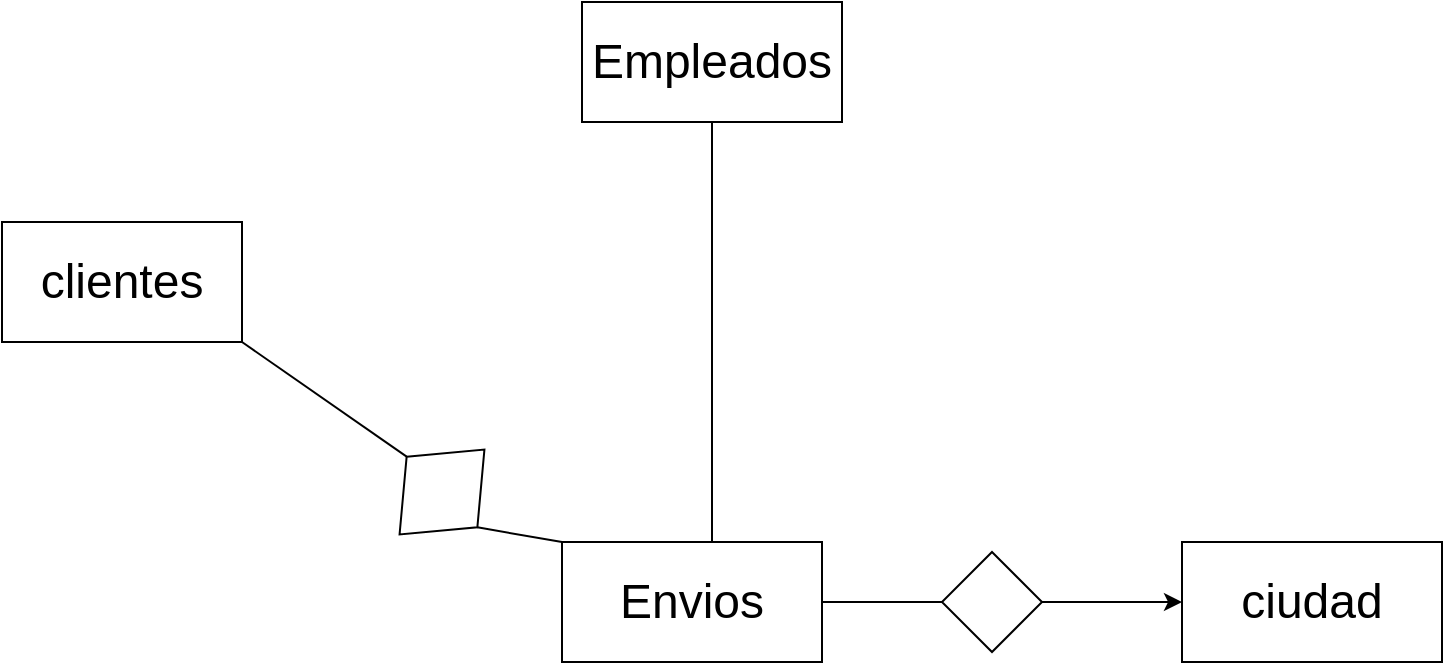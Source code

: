 <mxfile>
    <diagram id="PpOpDed-Cj3VtkSKyzxm" name="Página-1">
        <mxGraphModel dx="866" dy="707" grid="1" gridSize="10" guides="1" tooltips="1" connect="1" arrows="1" fold="1" page="1" pageScale="1" pageWidth="827" pageHeight="1169" math="0" shadow="0">
            <root>
                <mxCell id="0"/>
                <mxCell id="1" parent="0"/>
                <mxCell id="2" value="&lt;font style=&quot;font-size: 24px&quot;&gt;clientes&lt;/font&gt;" style="rounded=0;whiteSpace=wrap;html=1;" vertex="1" parent="1">
                    <mxGeometry x="30" y="330" width="120" height="60" as="geometry"/>
                </mxCell>
                <mxCell id="3" value="&lt;span style=&quot;font-size: 24px&quot;&gt;Empleados&lt;/span&gt;" style="rounded=0;whiteSpace=wrap;html=1;" vertex="1" parent="1">
                    <mxGeometry x="320" y="220" width="130" height="60" as="geometry"/>
                </mxCell>
                <mxCell id="7" style="edgeStyle=none;html=1;exitX=1;exitY=0.5;exitDx=0;exitDy=0;fontSize=24;startArrow=none;entryX=0;entryY=0.5;entryDx=0;entryDy=0;" edge="1" parent="1" source="12" target="8">
                    <mxGeometry relative="1" as="geometry">
                        <mxPoint x="590" y="519.667" as="targetPoint"/>
                    </mxGeometry>
                </mxCell>
                <mxCell id="4" value="&lt;span style=&quot;font-size: 24px&quot;&gt;Envios&lt;/span&gt;" style="rounded=0;whiteSpace=wrap;html=1;" vertex="1" parent="1">
                    <mxGeometry x="310" y="490" width="130" height="60" as="geometry"/>
                </mxCell>
                <mxCell id="8" value="&lt;span style=&quot;font-size: 24px&quot;&gt;ciudad&lt;/span&gt;" style="rounded=0;whiteSpace=wrap;html=1;" vertex="1" parent="1">
                    <mxGeometry x="620" y="490" width="130" height="60" as="geometry"/>
                </mxCell>
                <mxCell id="9" value="" style="endArrow=none;html=1;fontSize=24;exitX=0.5;exitY=1;exitDx=0;exitDy=0;entryX=0;entryY=0;entryDx=0;entryDy=0;startArrow=none;" edge="1" parent="1" source="10" target="4">
                    <mxGeometry width="50" height="50" relative="1" as="geometry">
                        <mxPoint x="480" y="570" as="sourcePoint"/>
                        <mxPoint x="530" y="520" as="targetPoint"/>
                    </mxGeometry>
                </mxCell>
                <mxCell id="10" value="" style="rhombus;whiteSpace=wrap;html=1;fontSize=24;rotation=-45;" vertex="1" parent="1">
                    <mxGeometry x="220" y="440.0" width="60" height="50" as="geometry"/>
                </mxCell>
                <mxCell id="11" value="" style="endArrow=none;html=1;fontSize=24;exitX=1;exitY=1;exitDx=0;exitDy=0;entryX=0.5;entryY=0;entryDx=0;entryDy=0;" edge="1" parent="1" source="2" target="10">
                    <mxGeometry width="50" height="50" relative="1" as="geometry">
                        <mxPoint x="220" y="400" as="sourcePoint"/>
                        <mxPoint x="310" y="490" as="targetPoint"/>
                    </mxGeometry>
                </mxCell>
                <mxCell id="12" value="" style="rhombus;whiteSpace=wrap;html=1;fontSize=24;" vertex="1" parent="1">
                    <mxGeometry x="500" y="495" width="50" height="50" as="geometry"/>
                </mxCell>
                <mxCell id="13" value="" style="edgeStyle=none;html=1;exitX=1;exitY=0.5;exitDx=0;exitDy=0;fontSize=24;endArrow=none;" edge="1" parent="1" source="4" target="12">
                    <mxGeometry relative="1" as="geometry">
                        <mxPoint x="590" y="519.667" as="targetPoint"/>
                        <mxPoint x="440" y="520" as="sourcePoint"/>
                    </mxGeometry>
                </mxCell>
                <mxCell id="15" value="" style="endArrow=none;html=1;fontSize=24;exitX=0.5;exitY=1;exitDx=0;exitDy=0;" edge="1" parent="1" source="3">
                    <mxGeometry width="50" height="50" relative="1" as="geometry">
                        <mxPoint x="400" y="630" as="sourcePoint"/>
                        <mxPoint x="385" y="490" as="targetPoint"/>
                    </mxGeometry>
                </mxCell>
            </root>
        </mxGraphModel>
    </diagram>
</mxfile>